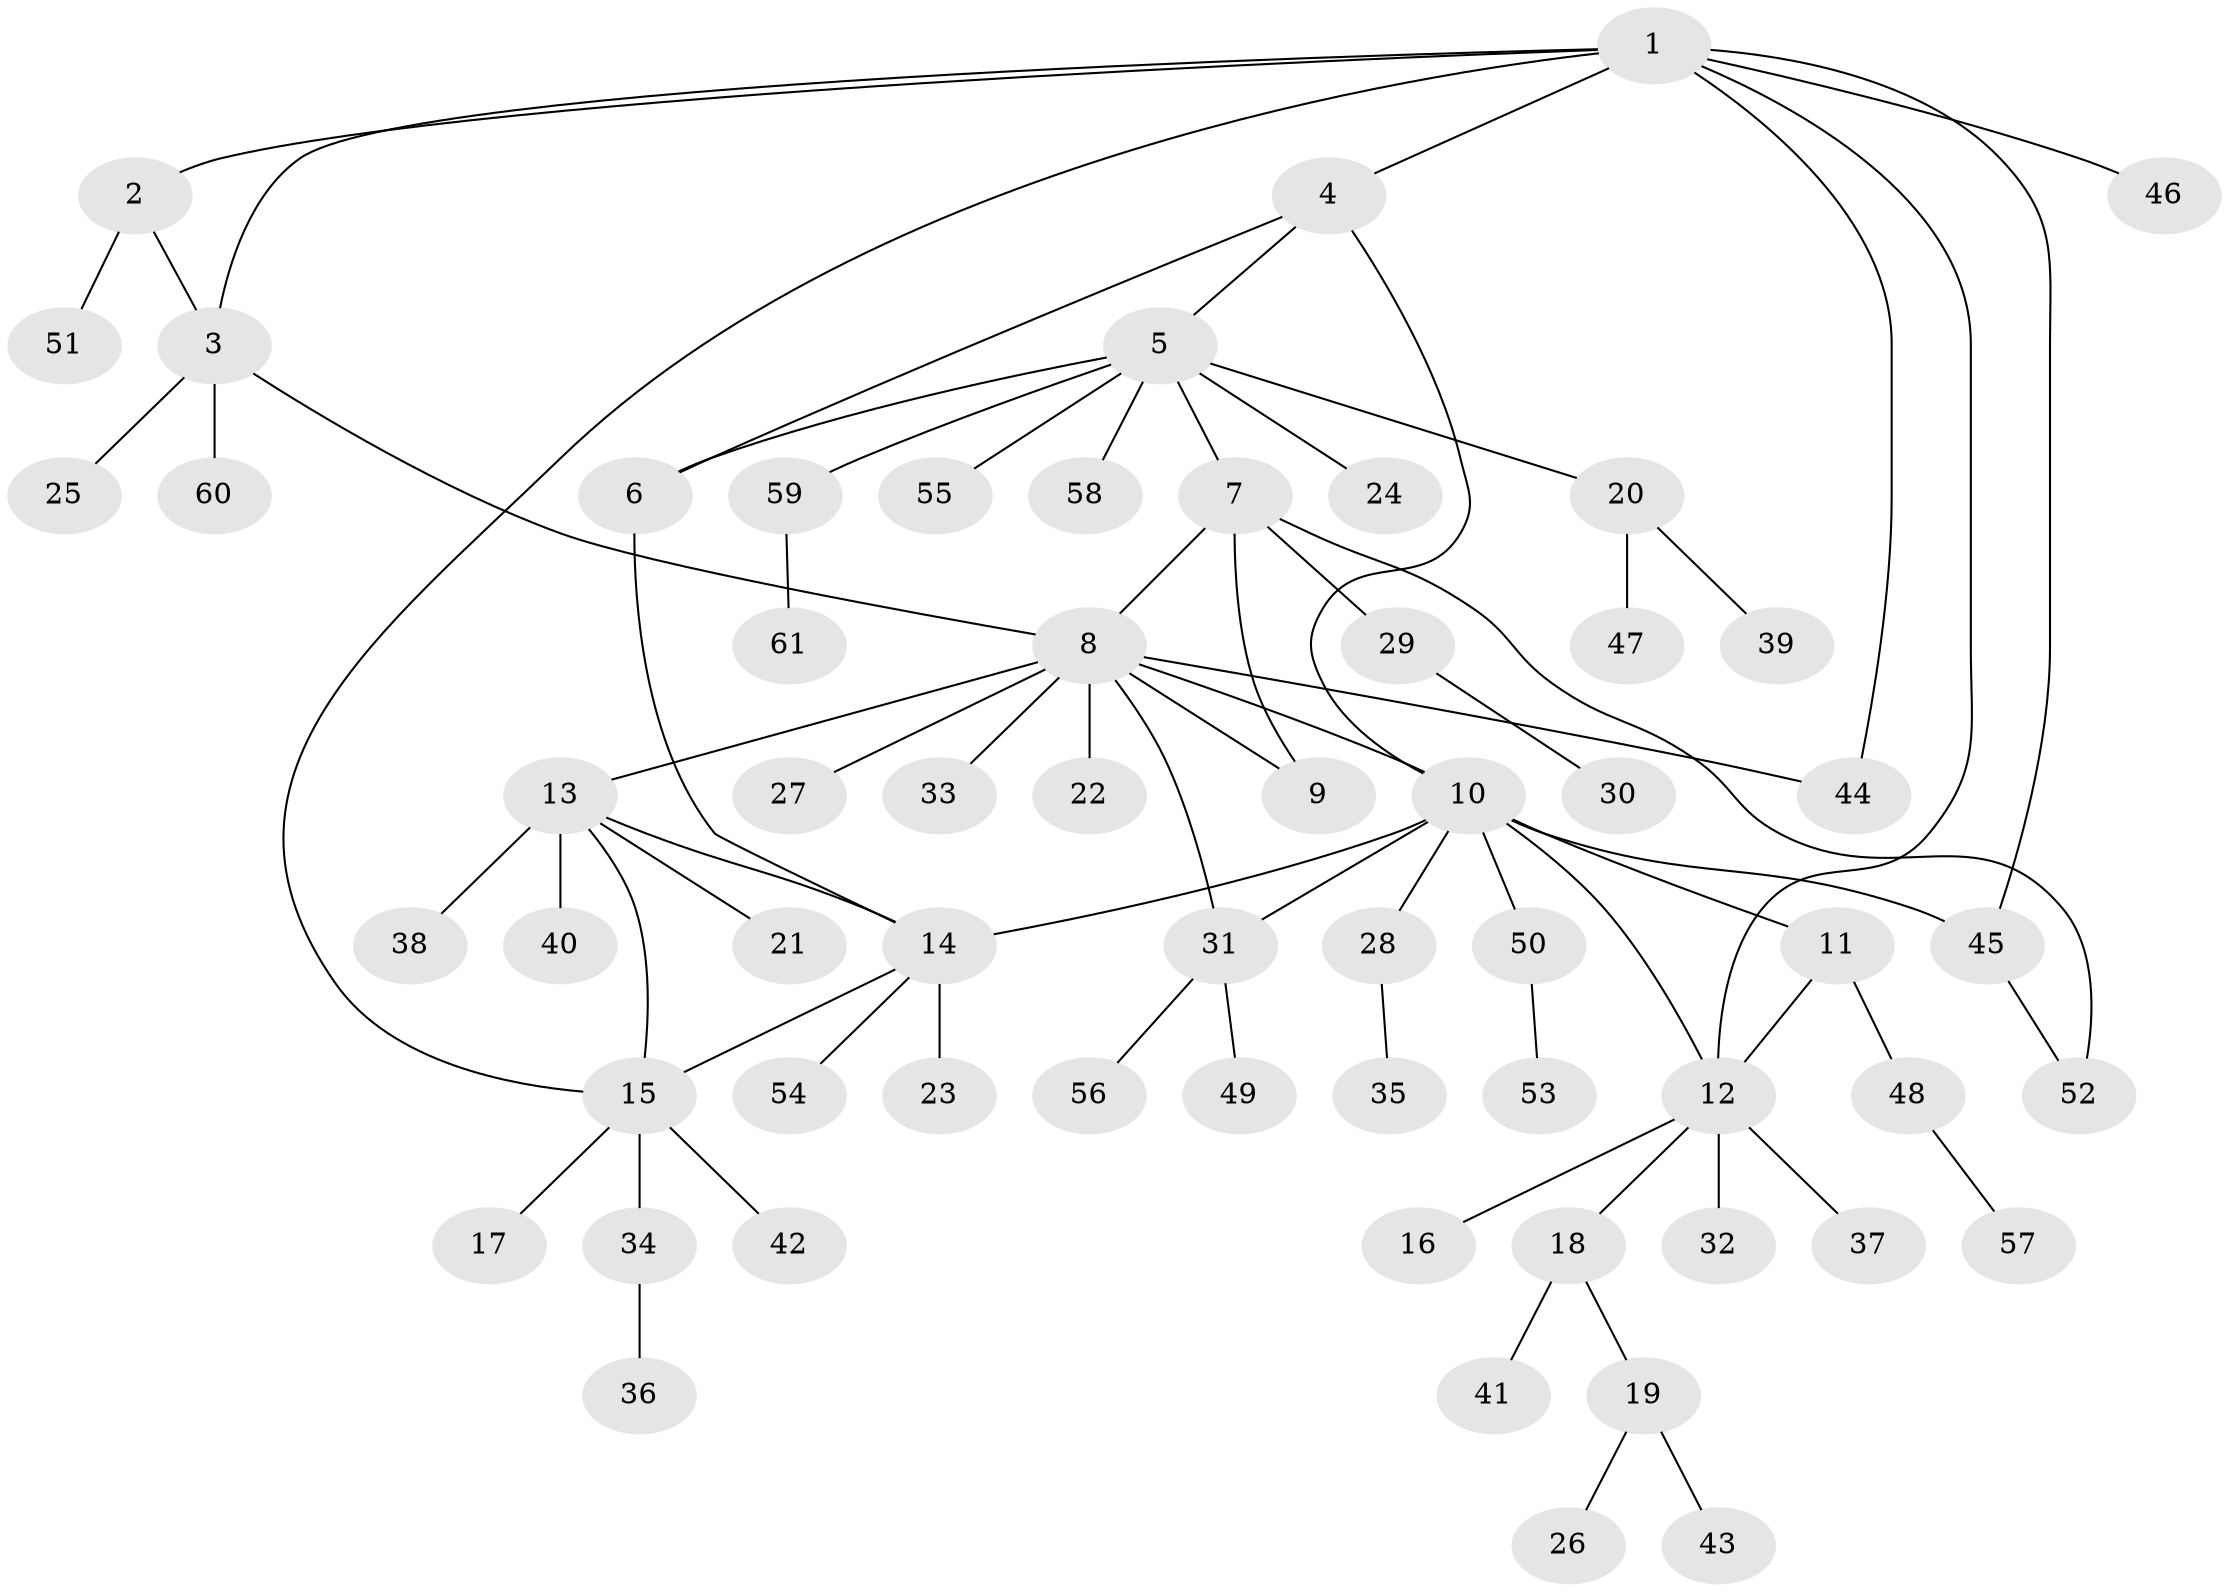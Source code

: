 // coarse degree distribution, {6: 0.06818181818181818, 5: 0.09090909090909091, 9: 0.045454545454545456, 2: 0.13636363636363635, 10: 0.022727272727272728, 3: 0.06818181818181818, 1: 0.5681818181818182}
// Generated by graph-tools (version 1.1) at 2025/52/02/27/25 19:52:16]
// undirected, 61 vertices, 75 edges
graph export_dot {
graph [start="1"]
  node [color=gray90,style=filled];
  1;
  2;
  3;
  4;
  5;
  6;
  7;
  8;
  9;
  10;
  11;
  12;
  13;
  14;
  15;
  16;
  17;
  18;
  19;
  20;
  21;
  22;
  23;
  24;
  25;
  26;
  27;
  28;
  29;
  30;
  31;
  32;
  33;
  34;
  35;
  36;
  37;
  38;
  39;
  40;
  41;
  42;
  43;
  44;
  45;
  46;
  47;
  48;
  49;
  50;
  51;
  52;
  53;
  54;
  55;
  56;
  57;
  58;
  59;
  60;
  61;
  1 -- 2;
  1 -- 3;
  1 -- 4;
  1 -- 12;
  1 -- 15;
  1 -- 44;
  1 -- 45;
  1 -- 46;
  2 -- 3;
  2 -- 51;
  3 -- 8;
  3 -- 25;
  3 -- 60;
  4 -- 5;
  4 -- 6;
  4 -- 10;
  5 -- 6;
  5 -- 7;
  5 -- 20;
  5 -- 24;
  5 -- 55;
  5 -- 58;
  5 -- 59;
  6 -- 14;
  7 -- 8;
  7 -- 9;
  7 -- 29;
  7 -- 52;
  8 -- 9;
  8 -- 10;
  8 -- 13;
  8 -- 22;
  8 -- 27;
  8 -- 31;
  8 -- 33;
  8 -- 44;
  10 -- 11;
  10 -- 12;
  10 -- 14;
  10 -- 28;
  10 -- 31;
  10 -- 45;
  10 -- 50;
  11 -- 12;
  11 -- 48;
  12 -- 16;
  12 -- 18;
  12 -- 32;
  12 -- 37;
  13 -- 14;
  13 -- 15;
  13 -- 21;
  13 -- 38;
  13 -- 40;
  14 -- 15;
  14 -- 23;
  14 -- 54;
  15 -- 17;
  15 -- 34;
  15 -- 42;
  18 -- 19;
  18 -- 41;
  19 -- 26;
  19 -- 43;
  20 -- 39;
  20 -- 47;
  28 -- 35;
  29 -- 30;
  31 -- 49;
  31 -- 56;
  34 -- 36;
  45 -- 52;
  48 -- 57;
  50 -- 53;
  59 -- 61;
}
